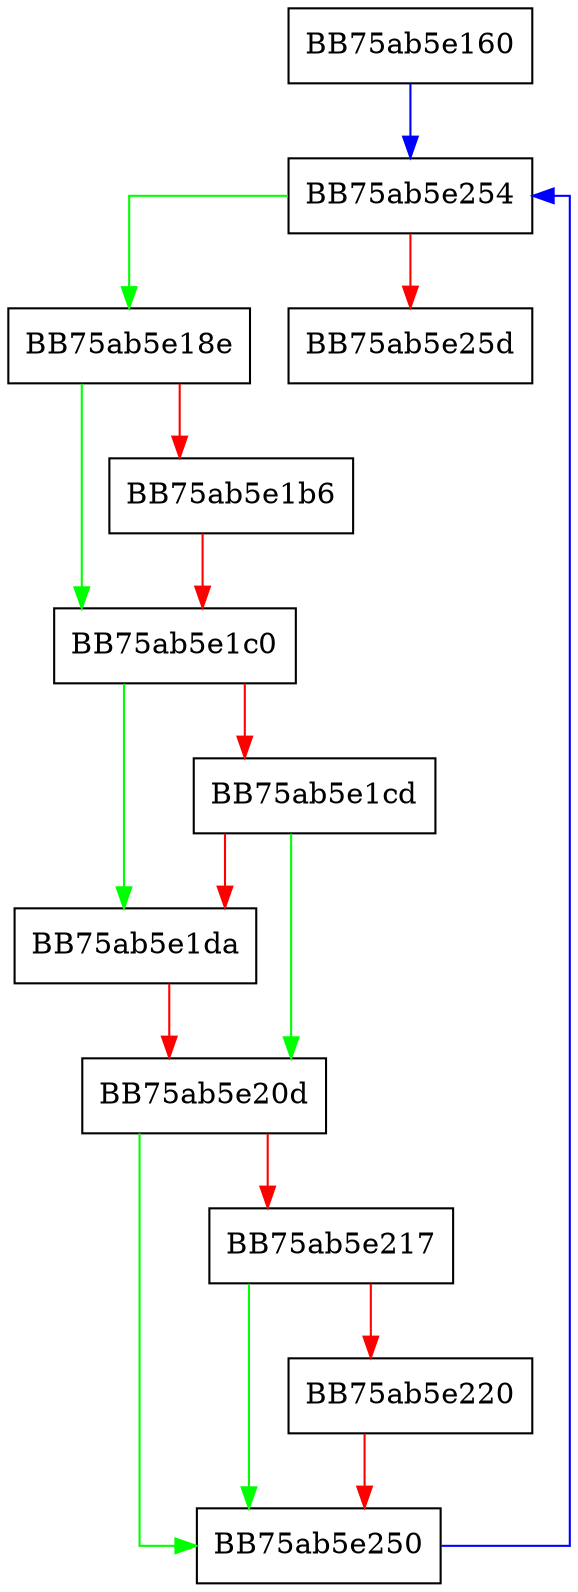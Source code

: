 digraph windowInitAccum {
  node [shape="box"];
  graph [splines=ortho];
  BB75ab5e160 -> BB75ab5e254 [color="blue"];
  BB75ab5e18e -> BB75ab5e1c0 [color="green"];
  BB75ab5e18e -> BB75ab5e1b6 [color="red"];
  BB75ab5e1b6 -> BB75ab5e1c0 [color="red"];
  BB75ab5e1c0 -> BB75ab5e1da [color="green"];
  BB75ab5e1c0 -> BB75ab5e1cd [color="red"];
  BB75ab5e1cd -> BB75ab5e20d [color="green"];
  BB75ab5e1cd -> BB75ab5e1da [color="red"];
  BB75ab5e1da -> BB75ab5e20d [color="red"];
  BB75ab5e20d -> BB75ab5e250 [color="green"];
  BB75ab5e20d -> BB75ab5e217 [color="red"];
  BB75ab5e217 -> BB75ab5e250 [color="green"];
  BB75ab5e217 -> BB75ab5e220 [color="red"];
  BB75ab5e220 -> BB75ab5e250 [color="red"];
  BB75ab5e250 -> BB75ab5e254 [color="blue"];
  BB75ab5e254 -> BB75ab5e18e [color="green"];
  BB75ab5e254 -> BB75ab5e25d [color="red"];
}